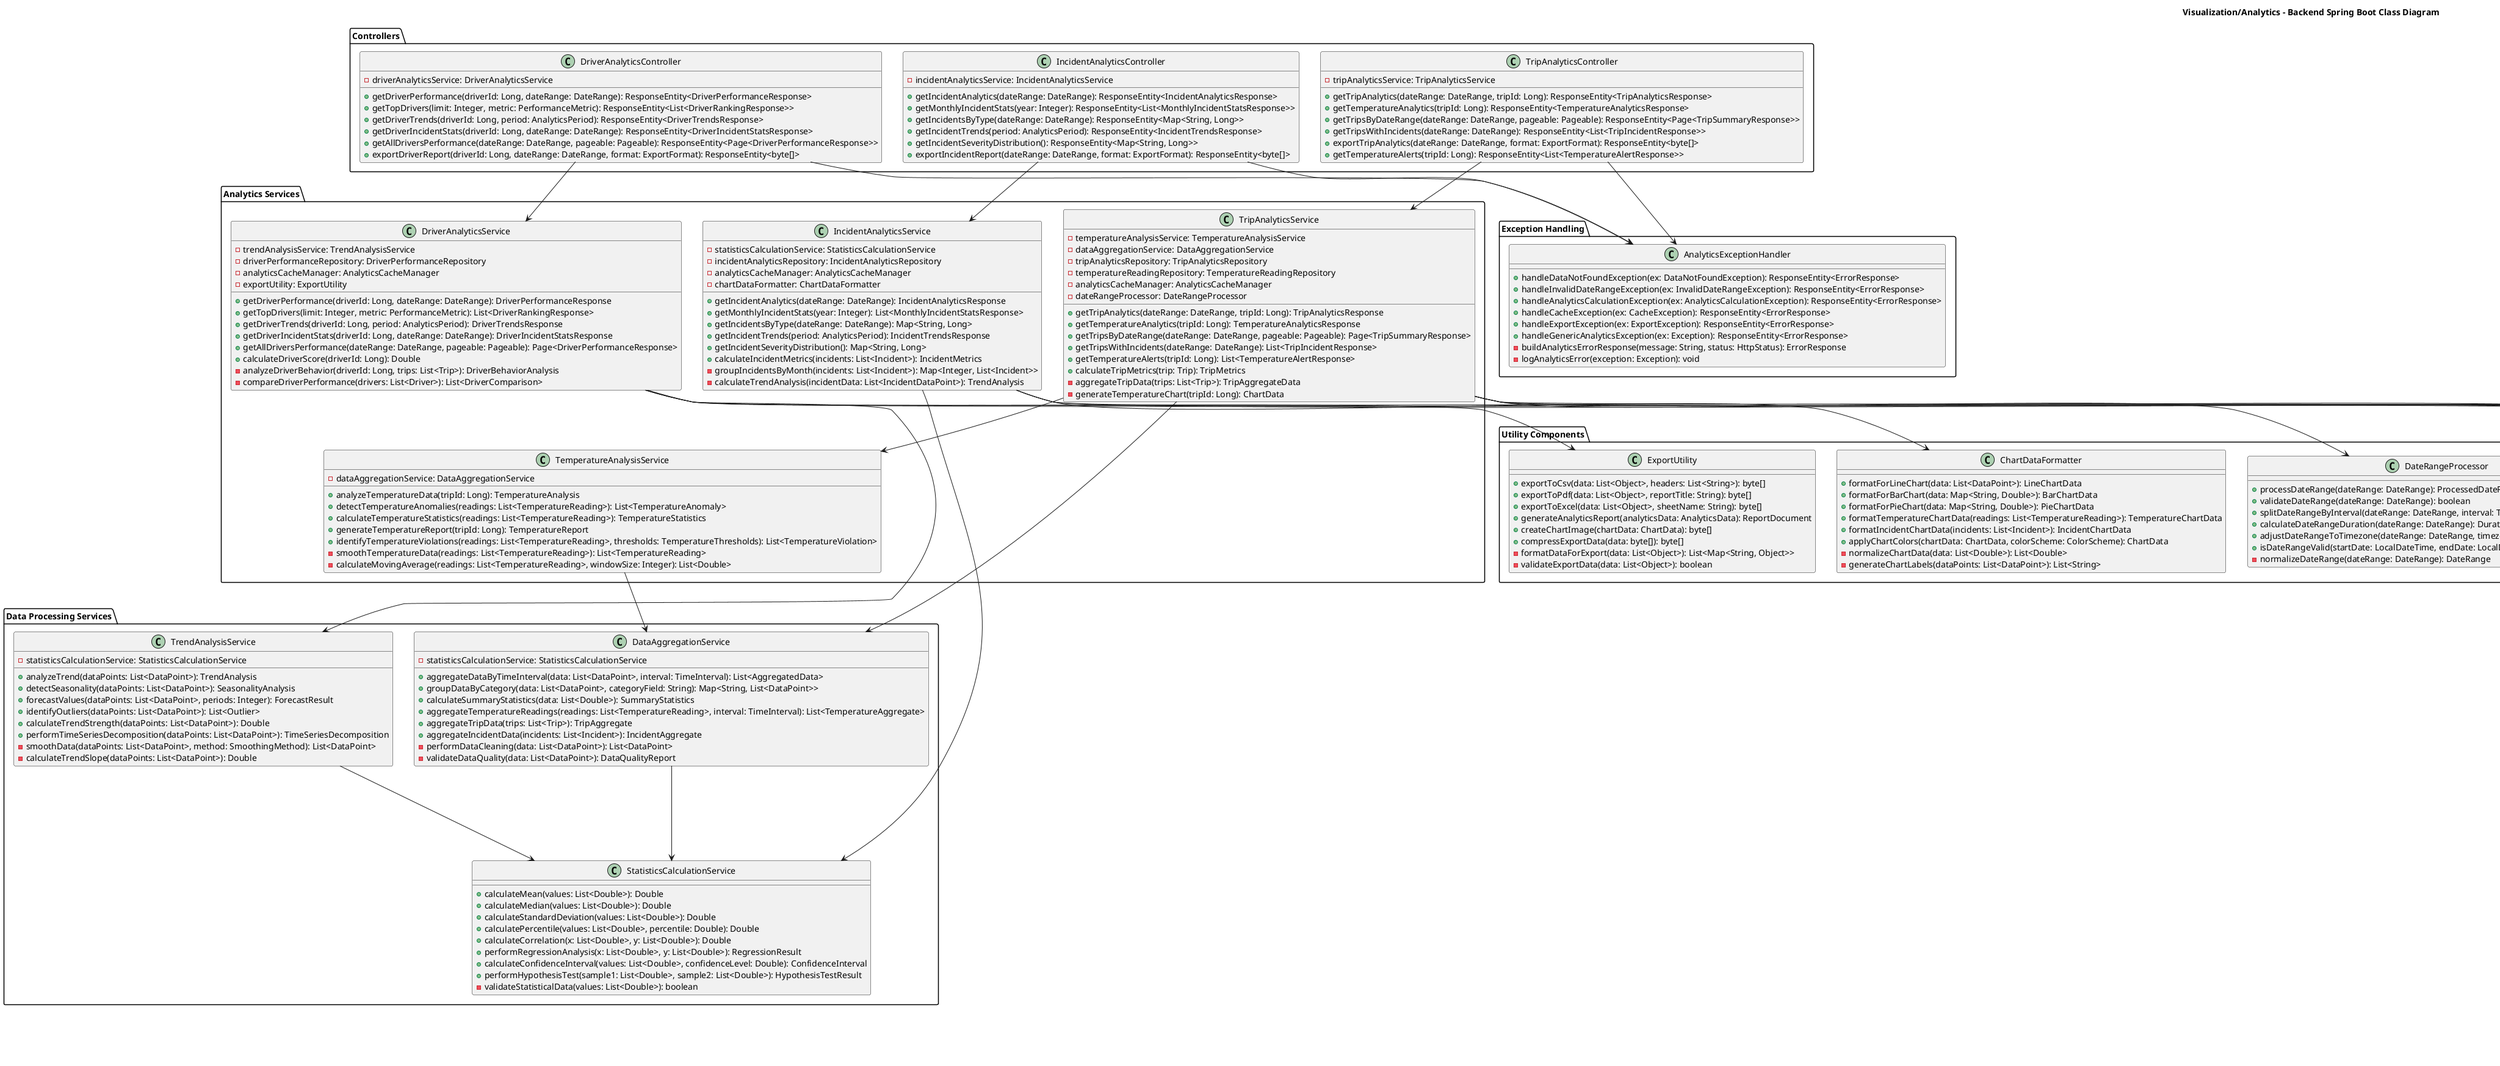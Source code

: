 @startuml Analytics_Backend_Class_Diagram



title Visualization/Analytics - Backend Spring Boot Class Diagram

package "Controllers" {
    class TripAnalyticsController {
        -tripAnalyticsService: TripAnalyticsService
        
        +getTripAnalytics(dateRange: DateRange, tripId: Long): ResponseEntity<TripAnalyticsResponse>
        +getTemperatureAnalytics(tripId: Long): ResponseEntity<TemperatureAnalyticsResponse>
        +getTripsByDateRange(dateRange: DateRange, pageable: Pageable): ResponseEntity<Page<TripSummaryResponse>>
        +getTripsWithIncidents(dateRange: DateRange): ResponseEntity<List<TripIncidentResponse>>
        +exportTripAnalytics(dateRange: DateRange, format: ExportFormat): ResponseEntity<byte[]>
        +getTemperatureAlerts(tripId: Long): ResponseEntity<List<TemperatureAlertResponse>>
    }
    
    class IncidentAnalyticsController {
        -incidentAnalyticsService: IncidentAnalyticsService
        
        +getIncidentAnalytics(dateRange: DateRange): ResponseEntity<IncidentAnalyticsResponse>
        +getMonthlyIncidentStats(year: Integer): ResponseEntity<List<MonthlyIncidentStatsResponse>>
        +getIncidentsByType(dateRange: DateRange): ResponseEntity<Map<String, Long>>
        +getIncidentTrends(period: AnalyticsPeriod): ResponseEntity<IncidentTrendsResponse>
        +getIncidentSeverityDistribution(): ResponseEntity<Map<String, Long>>
        +exportIncidentReport(dateRange: DateRange, format: ExportFormat): ResponseEntity<byte[]>
    }
    
    class DriverAnalyticsController {
        -driverAnalyticsService: DriverAnalyticsService
        
        +getDriverPerformance(driverId: Long, dateRange: DateRange): ResponseEntity<DriverPerformanceResponse>
        +getTopDrivers(limit: Integer, metric: PerformanceMetric): ResponseEntity<List<DriverRankingResponse>>
        +getDriverTrends(driverId: Long, period: AnalyticsPeriod): ResponseEntity<DriverTrendsResponse>
        +getDriverIncidentStats(driverId: Long, dateRange: DateRange): ResponseEntity<DriverIncidentStatsResponse>
        +getAllDriversPerformance(dateRange: DateRange, pageable: Pageable): ResponseEntity<Page<DriverPerformanceResponse>>
        +exportDriverReport(driverId: Long, dateRange: DateRange, format: ExportFormat): ResponseEntity<byte[]>
    }
}

package "Analytics Services" {
    class TripAnalyticsService {
        -temperatureAnalysisService: TemperatureAnalysisService
        -dataAggregationService: DataAggregationService
        -tripAnalyticsRepository: TripAnalyticsRepository
        -temperatureReadingRepository: TemperatureReadingRepository
        -analyticsCacheManager: AnalyticsCacheManager
        -dateRangeProcessor: DateRangeProcessor
        
        +getTripAnalytics(dateRange: DateRange, tripId: Long): TripAnalyticsResponse
        +getTemperatureAnalytics(tripId: Long): TemperatureAnalyticsResponse
        +getTripsByDateRange(dateRange: DateRange, pageable: Pageable): Page<TripSummaryResponse>
        +getTripsWithIncidents(dateRange: DateRange): List<TripIncidentResponse>
        +getTemperatureAlerts(tripId: Long): List<TemperatureAlertResponse>
        +calculateTripMetrics(trip: Trip): TripMetrics
        -aggregateTripData(trips: List<Trip>): TripAggregateData
        -generateTemperatureChart(tripId: Long): ChartData
    }
    
    class IncidentAnalyticsService {
        -statisticsCalculationService: StatisticsCalculationService
        -incidentAnalyticsRepository: IncidentAnalyticsRepository
        -analyticsCacheManager: AnalyticsCacheManager
        -chartDataFormatter: ChartDataFormatter
        
        +getIncidentAnalytics(dateRange: DateRange): IncidentAnalyticsResponse
        +getMonthlyIncidentStats(year: Integer): List<MonthlyIncidentStatsResponse>
        +getIncidentsByType(dateRange: DateRange): Map<String, Long>
        +getIncidentTrends(period: AnalyticsPeriod): IncidentTrendsResponse
        +getIncidentSeverityDistribution(): Map<String, Long>
        +calculateIncidentMetrics(incidents: List<Incident>): IncidentMetrics
        -groupIncidentsByMonth(incidents: List<Incident>): Map<Integer, List<Incident>>
        -calculateTrendAnalysis(incidentData: List<IncidentDataPoint>): TrendAnalysis
    }
    
    class DriverAnalyticsService {
        -trendAnalysisService: TrendAnalysisService
        -driverPerformanceRepository: DriverPerformanceRepository
        -analyticsCacheManager: AnalyticsCacheManager
        -exportUtility: ExportUtility
        
        +getDriverPerformance(driverId: Long, dateRange: DateRange): DriverPerformanceResponse
        +getTopDrivers(limit: Integer, metric: PerformanceMetric): List<DriverRankingResponse>
        +getDriverTrends(driverId: Long, period: AnalyticsPeriod): DriverTrendsResponse
        +getDriverIncidentStats(driverId: Long, dateRange: DateRange): DriverIncidentStatsResponse
        +getAllDriversPerformance(dateRange: DateRange, pageable: Pageable): Page<DriverPerformanceResponse>
        +calculateDriverScore(driverId: Long): Double
        -analyzeDriverBehavior(driverId: Long, trips: List<Trip>): DriverBehaviorAnalysis
        -compareDriverPerformance(drivers: List<Driver>): List<DriverComparison>
    }
    
    class TemperatureAnalysisService {
        -dataAggregationService: DataAggregationService
        
        +analyzeTemperatureData(tripId: Long): TemperatureAnalysis
        +detectTemperatureAnomalies(readings: List<TemperatureReading>): List<TemperatureAnomaly>
        +calculateTemperatureStatistics(readings: List<TemperatureReading>): TemperatureStatistics
        +generateTemperatureReport(tripId: Long): TemperatureReport
        +identifyTemperatureViolations(readings: List<TemperatureReading>, thresholds: TemperatureThresholds): List<TemperatureViolation>
        -smoothTemperatureData(readings: List<TemperatureReading>): List<TemperatureReading>
        -calculateMovingAverage(readings: List<TemperatureReading>, windowSize: Integer): List<Double>
    }
}

package "Data Processing Services" {
    class DataAggregationService {
        -statisticsCalculationService: StatisticsCalculationService
        
        +aggregateDataByTimeInterval(data: List<DataPoint>, interval: TimeInterval): List<AggregatedData>
        +groupDataByCategory(data: List<DataPoint>, categoryField: String): Map<String, List<DataPoint>>
        +calculateSummaryStatistics(data: List<Double>): SummaryStatistics
        +aggregateTemperatureReadings(readings: List<TemperatureReading>, interval: TimeInterval): List<TemperatureAggregate>
        +aggregateTripData(trips: List<Trip>): TripAggregate
        +aggregateIncidentData(incidents: List<Incident>): IncidentAggregate
        -performDataCleaning(data: List<DataPoint>): List<DataPoint>
        -validateDataQuality(data: List<DataPoint>): DataQualityReport
    }
    
    class StatisticsCalculationService {
        +calculateMean(values: List<Double>): Double
        +calculateMedian(values: List<Double>): Double
        +calculateStandardDeviation(values: List<Double>): Double
        +calculatePercentile(values: List<Double>, percentile: Double): Double
        +calculateCorrelation(x: List<Double>, y: List<Double>): Double
        +performRegressionAnalysis(x: List<Double>, y: List<Double>): RegressionResult
        +calculateConfidenceInterval(values: List<Double>, confidenceLevel: Double): ConfidenceInterval
        +performHypothesisTest(sample1: List<Double>, sample2: List<Double>): HypothesisTestResult
        -validateStatisticalData(values: List<Double>): boolean
    }
    
    class TrendAnalysisService {
        -statisticsCalculationService: StatisticsCalculationService
        
        +analyzeTrend(dataPoints: List<DataPoint>): TrendAnalysis
        +detectSeasonality(dataPoints: List<DataPoint>): SeasonalityAnalysis
        +forecastValues(dataPoints: List<DataPoint>, periods: Integer): ForecastResult
        +identifyOutliers(dataPoints: List<DataPoint>): List<Outlier>
        +calculateTrendStrength(dataPoints: List<DataPoint>): Double
        +performTimeSeriesDecomposition(dataPoints: List<DataPoint>): TimeSeriesDecomposition
        -smoothData(dataPoints: List<DataPoint>, method: SmoothingMethod): List<DataPoint>
        -calculateTrendSlope(dataPoints: List<DataPoint>): Double
    }
}

package "Repositories" {
    interface TripRepository {
        +findByDateRange(startDate: LocalDateTime, endDate: LocalDateTime): List<Trip>
        +findWithIncidentsByDateRange(startDate: LocalDateTime, endDate: LocalDateTime): List<Trip>
        +findByDriverIdAndDateRange(driverId: Long, startDate: LocalDateTime, endDate: LocalDateTime): List<Trip>
        +countTripsByStatus(status: TripStatus): Long
        +findTopPerformingTrips(limit: Integer): List<Trip>
    }
    
    interface IncidentRepository {
        +findByDateRange(startDate: LocalDateTime, endDate: LocalDateTime): List<Incident>
        +findByType(incidentType: IncidentType): List<Incident>
        +findBySeverity(severity: IncidentSeverity): List<Incident>
        +countIncidentsByMonth(year: Integer): List<Object[]>
        +findIncidentsWithTrends(period: AnalyticsPeriod): List<Incident>
    }
    
    interface DriverRepository {
        +findActiveDrivers(): List<Driver>
        +findByPerformanceScore(minScore: Double): List<Driver>
        +findTopDriversByMetric(metric: PerformanceMetric, limit: Integer): List<Driver>
        +findDriversWithIncidents(dateRange: DateRange): List<Driver>
    }
    
    interface TemperatureReadingRepository {
        +findByTripId(tripId: Long): List<TemperatureReading>
        +findByTripIdOrderByTimestamp(tripId: Long): List<TemperatureReading>
        +findTemperatureViolations(tripId: Long, minTemp: Double, maxTemp: Double): List<TemperatureReading>
        +findAverageTemperatureByTrip(tripId: Long): Double
        +findTemperatureExtremes(tripId: Long): List<TemperatureReading>
    }
}

package "Custom Query Repositories" {
    interface TripAnalyticsRepository {
        -tripRepository: TripRepository
        
        +getTripMetricsByDateRange(dateRange: DateRange): List<TripMetrics>
        +getTripPerformanceStatistics(): TripPerformanceStatistics
        +findTripsWithTemperatureIssues(): List<Trip>
        +calculateAverageTripDuration(dateRange: DateRange): Duration
        +getRoutePerformanceMetrics(): List<RouteMetrics>
    }
    
    interface IncidentAnalyticsRepository {
        -incidentRepository: IncidentRepository
        
        +getIncidentStatsByType(): Map<IncidentType, IncidentStatistics>
        +getIncidentTrendData(period: AnalyticsPeriod): List<IncidentTrendDataPoint>
        +calculateIncidentFrequency(dateRange: DateRange): IncidentFrequency
        +getIncidentResolutionMetrics(): IncidentResolutionMetrics
        +findRecurringIncidentPatterns(): List<IncidentPattern>
    }
    
    interface DriverPerformanceRepository {
        -driverRepository: DriverRepository
        
        +getDriverPerformanceMetrics(driverId: Long, dateRange: DateRange): DriverPerformanceMetrics
        +calculateDriverRankings(metric: PerformanceMetric): List<DriverRanking>
        +getDriverBehaviorPatterns(driverId: Long): DriverBehaviorPatterns
        +findDriversNeedingTraining(): List<Driver>
        +getDriverEfficiencyMetrics(): List<DriverEfficiencyMetrics>
    }
}

package "Entities" {
    class Trip {
        -id: Long
        -driverId: Long
        -routeId: Long
        -vehicleId: Long
        -startTime: LocalDateTime
        -endTime: LocalDateTime
        -status: TripStatus
        -distance: Double
        -duration: Duration
        -fuelConsumption: Double
        -averageSpeed: Double
        -maxSpeed: Double
        -incidents: List<Incident>
        -temperatureReadings: List<TemperatureReading>
        
        +getId(): Long
        +getDuration(): Duration
        +getAverageSpeed(): Double
        +hasIncidents(): boolean
        +getTemperatureViolations(): List<TemperatureReading>
    }
    
    class Incident {
        -id: Long
        -tripId: Long
        -type: IncidentType
        -severity: IncidentSeverity
        -description: String
        -location: GeoLocation
        -timestamp: LocalDateTime
        -resolved: boolean
        -resolutionTime: LocalDateTime
        
        +getId(): Long
        +getType(): IncidentType
        +getSeverity(): IncidentSeverity
        +isResolved(): boolean
        +getResolutionDuration(): Duration
    }
    
    class Driver {
        -id: Long
        -employeeId: String
        -firstName: String
        -lastName: String
        -licenseNumber: String
        -licenseExpiryDate: LocalDate
        -experience: Integer
        -performanceScore: Double
        -isActive: boolean
        -trips: List<Trip>
        
        +getId(): Long
        +getFullName(): String
        +getExperience(): Integer
        +getPerformanceScore(): Double
        +isLicenseValid(): boolean
    }
    
    class TemperatureReading {
        -id: Long
        -tripId: Long
        -sensorId: String
        -temperature: Double
        -humidity: Double
        -timestamp: LocalDateTime
        -location: GeoLocation
        
        +getId(): Long
        +getTemperature(): Double
        +getTimestamp(): LocalDateTime
        +isWithinThreshold(minTemp: Double, maxTemp: Double): boolean
    }
}

package "Utility Components" {
    class DateRangeProcessor {
        +processDateRange(dateRange: DateRange): ProcessedDateRange
        +validateDateRange(dateRange: DateRange): boolean
        +splitDateRangeByInterval(dateRange: DateRange, interval: TimeInterval): List<DateRange>
        +calculateDateRangeDuration(dateRange: DateRange): Duration
        +adjustDateRangeToTimezone(dateRange: DateRange, timezone: ZoneId): DateRange
        +isDateRangeValid(startDate: LocalDateTime, endDate: LocalDateTime): boolean
        -normalizeDateRange(dateRange: DateRange): DateRange
    }
    
    class ChartDataFormatter {
        +formatForLineChart(data: List<DataPoint>): LineChartData
        +formatForBarChart(data: Map<String, Double>): BarChartData
        +formatForPieChart(data: Map<String, Double>): PieChartData
        +formatTemperatureChartData(readings: List<TemperatureReading>): TemperatureChartData
        +formatIncidentChartData(incidents: List<Incident>): IncidentChartData
        +applyChartColors(chartData: ChartData, colorScheme: ColorScheme): ChartData
        -normalizeChartData(data: List<Double>): List<Double>
        -generateChartLabels(dataPoints: List<DataPoint>): List<String>
    }
    
    class ExportUtility {
        +exportToCsv(data: List<Object>, headers: List<String>): byte[]
        +exportToPdf(data: List<Object>, reportTitle: String): byte[]
        +exportToExcel(data: List<Object>, sheetName: String): byte[]
        +generateAnalyticsReport(analyticsData: AnalyticsData): ReportDocument
        +createChartImage(chartData: ChartData): byte[]
        +compressExportData(data: byte[]): byte[]
        -formatDataForExport(data: List<Object>): List<Map<String, Object>>
        -validateExportData(data: List<Object>): boolean
    }
}

package "Cache Management" {
    class AnalyticsCacheManager {
        -cacheManager: CacheManager
        
        +cacheAnalyticsResult(key: String, data: Object, ttl: Duration): void
        +getFromCache(key: String, type: Class<T>): T
        +invalidateCache(pattern: String): void
        +clearAllAnalyticsCache(): void
        +getCacheStatistics(): CacheStatistics
        +isCacheHit(key: String): boolean
        +updateCacheEntry(key: String, data: Object): void
        -generateCacheKey(params: Object...): String
        -shouldUseCache(operation: AnalyticsOperation): boolean
    }
}

package "Exception Handling" {
    class AnalyticsExceptionHandler {
        +handleDataNotFoundException(ex: DataNotFoundException): ResponseEntity<ErrorResponse>
        +handleInvalidDateRangeException(ex: InvalidDateRangeException): ResponseEntity<ErrorResponse>
        +handleAnalyticsCalculationException(ex: AnalyticsCalculationException): ResponseEntity<ErrorResponse>
        +handleCacheException(ex: CacheException): ResponseEntity<ErrorResponse>
        +handleExportException(ex: ExportException): ResponseEntity<ErrorResponse>
        +handleGenericAnalyticsException(ex: Exception): ResponseEntity<ErrorResponse>
        -buildAnalyticsErrorResponse(message: String, status: HttpStatus): ErrorResponse
        -logAnalyticsError(exception: Exception): void
    }
}

' Relationships
TripAnalyticsController --> TripAnalyticsService
IncidentAnalyticsController --> IncidentAnalyticsService
DriverAnalyticsController --> DriverAnalyticsService

TripAnalyticsService --> TemperatureAnalysisService
TripAnalyticsService --> DataAggregationService
TripAnalyticsService --> TripAnalyticsRepository
TripAnalyticsService --> TemperatureReadingRepository
TripAnalyticsService --> AnalyticsCacheManager
TripAnalyticsService --> DateRangeProcessor

IncidentAnalyticsService --> StatisticsCalculationService
IncidentAnalyticsService --> IncidentAnalyticsRepository
IncidentAnalyticsService --> AnalyticsCacheManager
IncidentAnalyticsService --> ChartDataFormatter

DriverAnalyticsService --> TrendAnalysisService
DriverAnalyticsService --> DriverPerformanceRepository
DriverAnalyticsService --> AnalyticsCacheManager
DriverAnalyticsService --> ExportUtility

TemperatureAnalysisService --> DataAggregationService
DataAggregationService --> StatisticsCalculationService
TrendAnalysisService --> StatisticsCalculationService

TripAnalyticsRepository --> TripRepository
IncidentAnalyticsRepository --> IncidentRepository
DriverPerformanceRepository --> DriverRepository

TripRepository --> Trip
IncidentRepository --> Incident
DriverRepository --> Driver
TemperatureReadingRepository --> TemperatureReading

TripAnalyticsController --> AnalyticsExceptionHandler
IncidentAnalyticsController --> AnalyticsExceptionHandler
DriverAnalyticsController --> AnalyticsExceptionHandler

@enduml